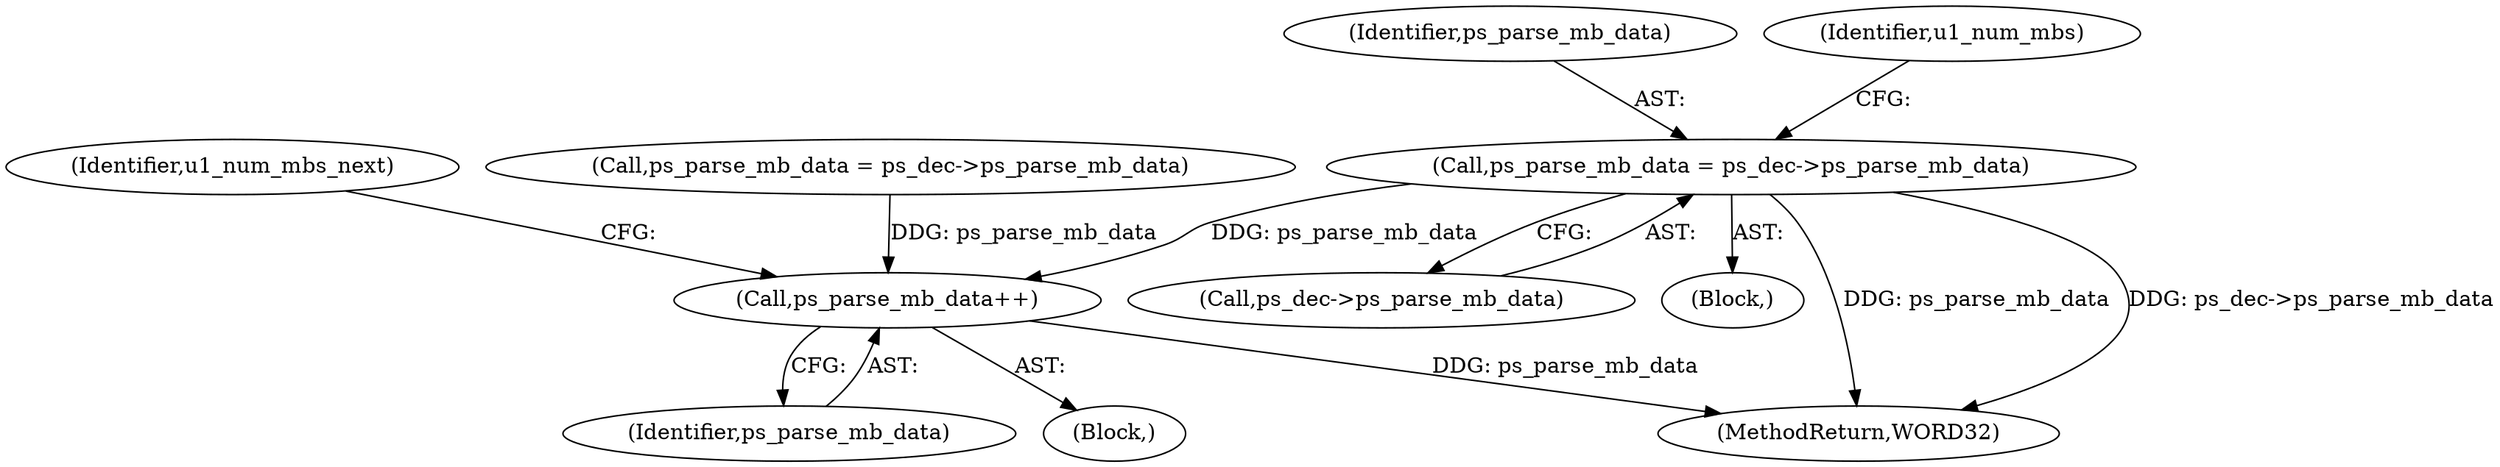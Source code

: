 digraph "0_Android_9a00f562a612d56e7b2b989d168647db900ba6cf@pointer" {
"1001065" [label="(Call,ps_parse_mb_data = ps_dec->ps_parse_mb_data)"];
"1001263" [label="(Call,ps_parse_mb_data++)"];
"1001264" [label="(Identifier,ps_parse_mb_data)"];
"1001266" [label="(Identifier,u1_num_mbs_next)"];
"1001320" [label="(Call,ps_parse_mb_data = ps_dec->ps_parse_mb_data)"];
"1001096" [label="(Block,)"];
"1001066" [label="(Identifier,ps_parse_mb_data)"];
"1001071" [label="(Identifier,u1_num_mbs)"];
"1001067" [label="(Call,ps_dec->ps_parse_mb_data)"];
"1001263" [label="(Call,ps_parse_mb_data++)"];
"1000138" [label="(Block,)"];
"1001065" [label="(Call,ps_parse_mb_data = ps_dec->ps_parse_mb_data)"];
"1001450" [label="(MethodReturn,WORD32)"];
"1001065" -> "1000138"  [label="AST: "];
"1001065" -> "1001067"  [label="CFG: "];
"1001066" -> "1001065"  [label="AST: "];
"1001067" -> "1001065"  [label="AST: "];
"1001071" -> "1001065"  [label="CFG: "];
"1001065" -> "1001450"  [label="DDG: ps_parse_mb_data"];
"1001065" -> "1001450"  [label="DDG: ps_dec->ps_parse_mb_data"];
"1001065" -> "1001263"  [label="DDG: ps_parse_mb_data"];
"1001263" -> "1001096"  [label="AST: "];
"1001263" -> "1001264"  [label="CFG: "];
"1001264" -> "1001263"  [label="AST: "];
"1001266" -> "1001263"  [label="CFG: "];
"1001263" -> "1001450"  [label="DDG: ps_parse_mb_data"];
"1001320" -> "1001263"  [label="DDG: ps_parse_mb_data"];
}
